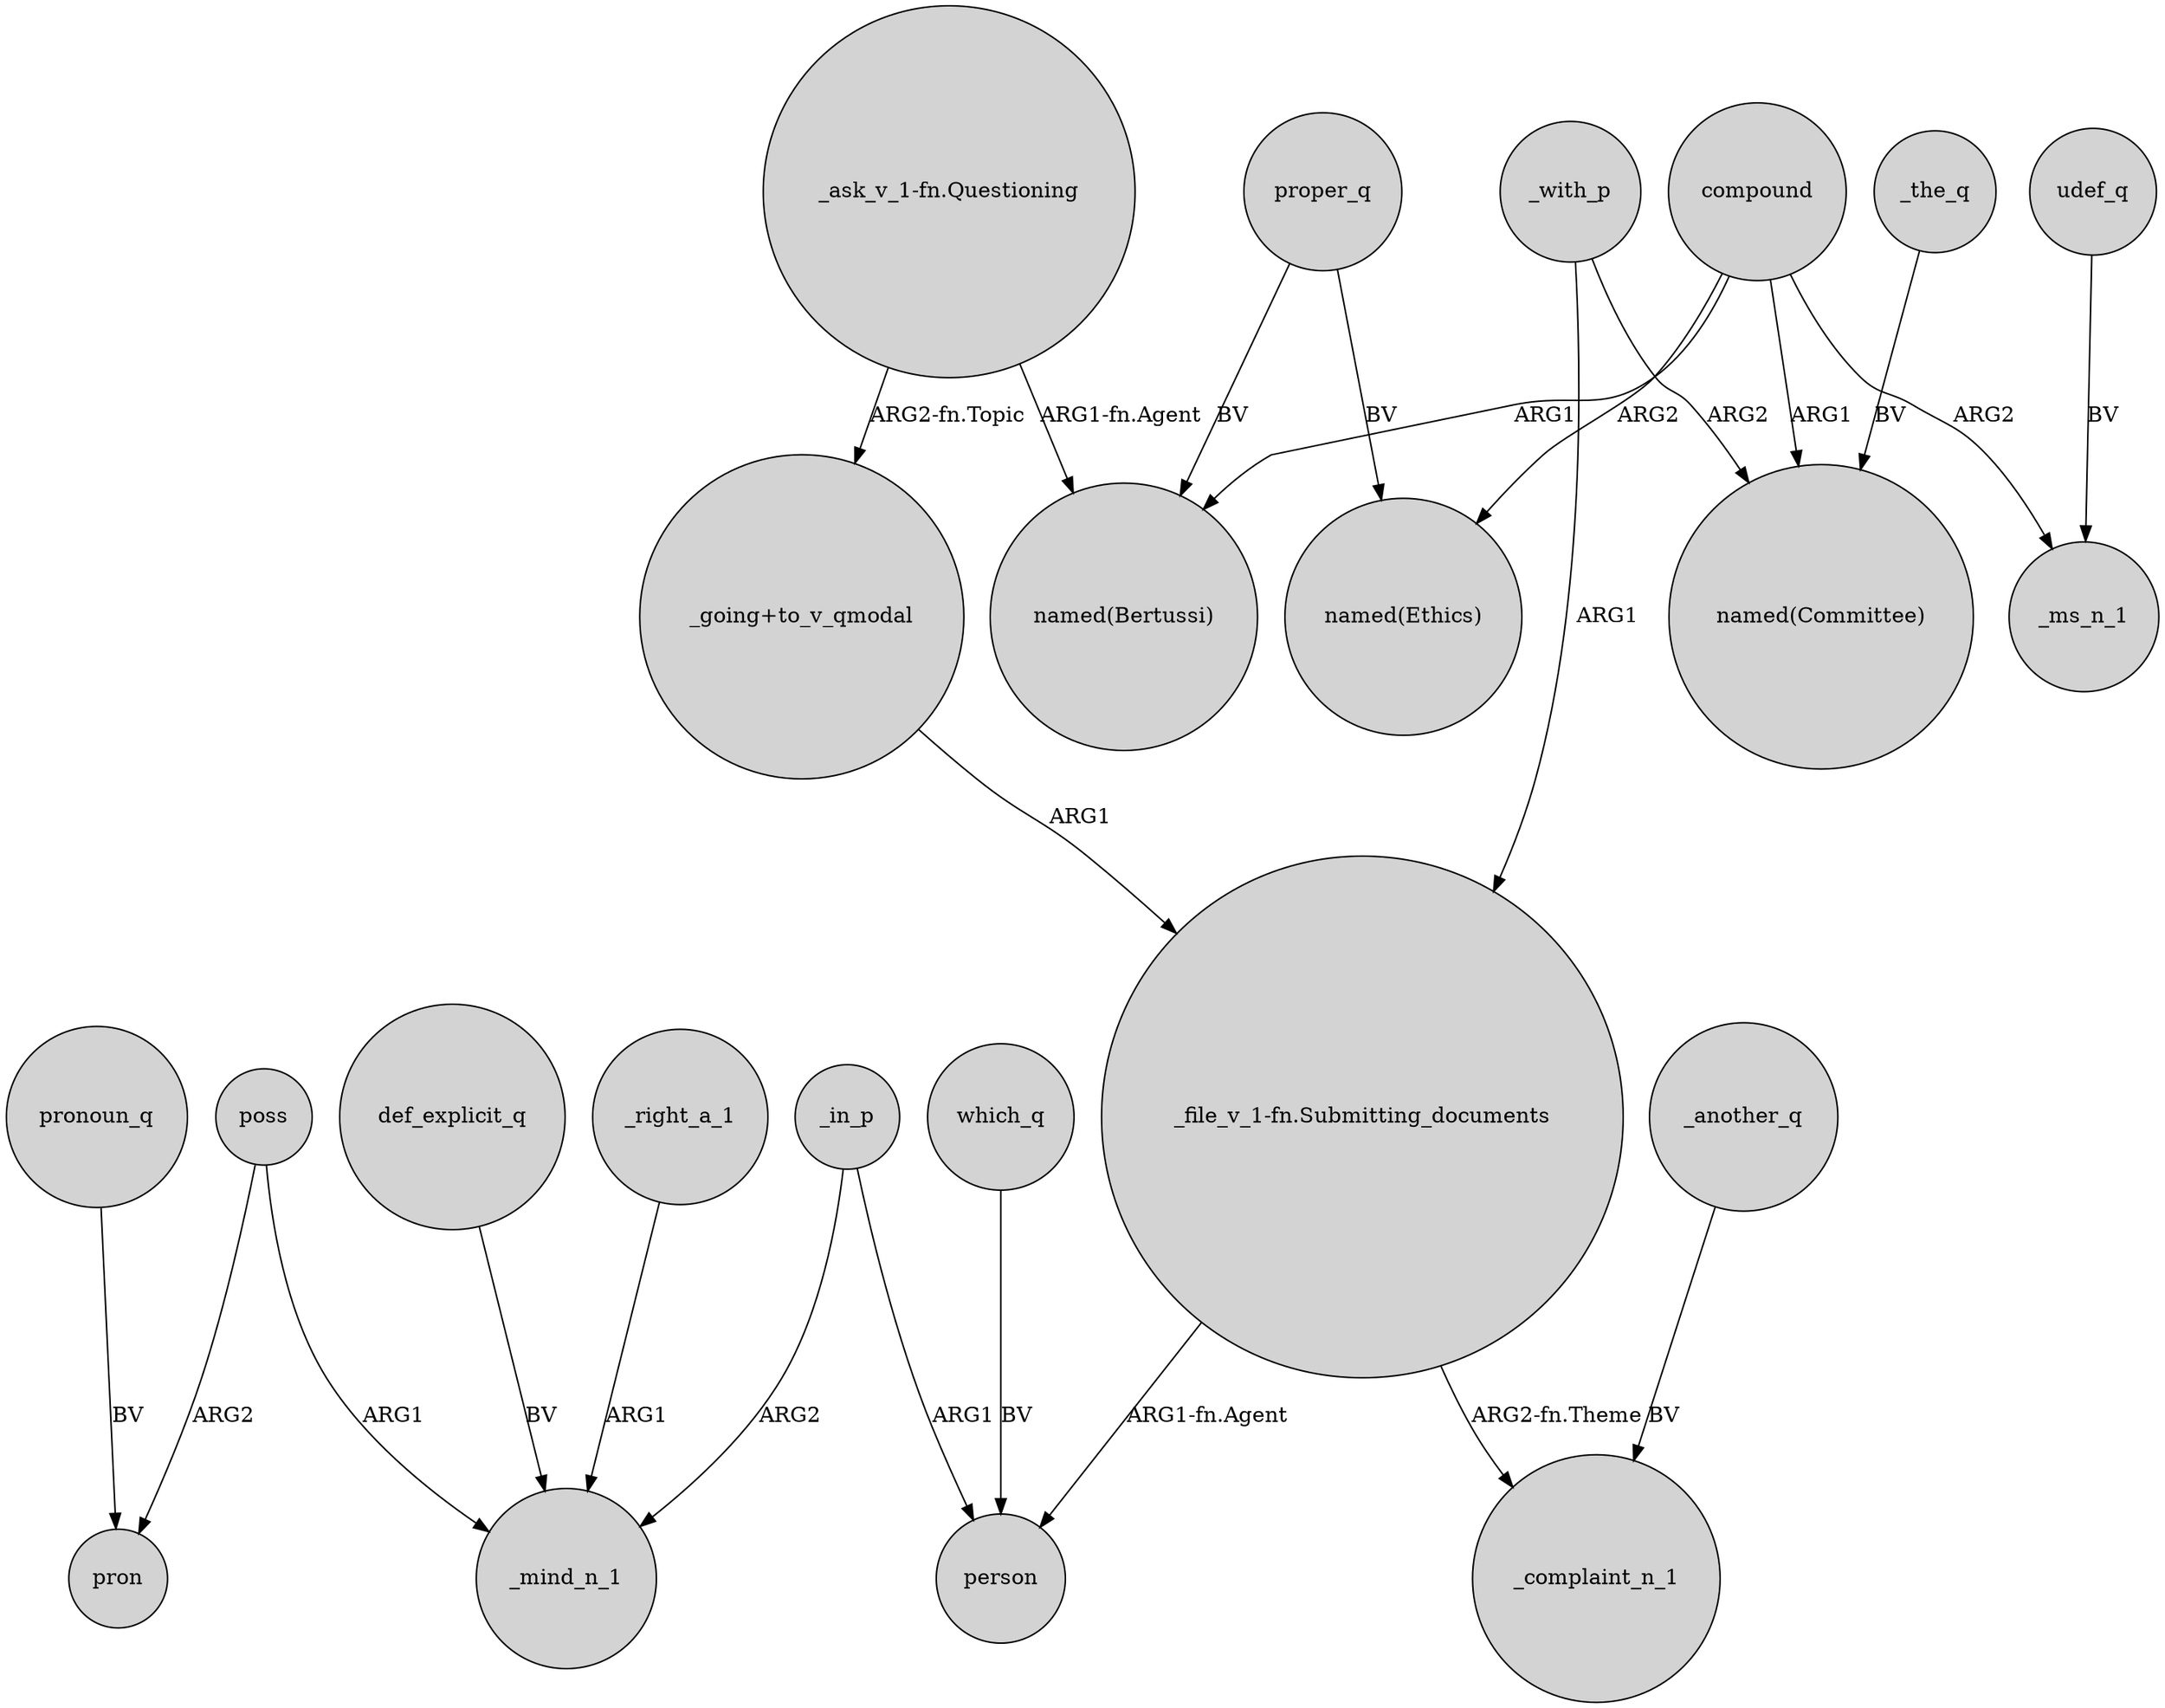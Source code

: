digraph {
	node [shape=circle style=filled]
	poss -> pron [label=ARG2]
	"_ask_v_1-fn.Questioning" -> "_going+to_v_qmodal" [label="ARG2-fn.Topic"]
	compound -> "named(Ethics)" [label=ARG2]
	proper_q -> "named(Ethics)" [label=BV]
	"_file_v_1-fn.Submitting_documents" -> _complaint_n_1 [label="ARG2-fn.Theme"]
	_in_p -> person [label=ARG1]
	_another_q -> _complaint_n_1 [label=BV]
	"_file_v_1-fn.Submitting_documents" -> person [label="ARG1-fn.Agent"]
	_with_p -> "_file_v_1-fn.Submitting_documents" [label=ARG1]
	compound -> _ms_n_1 [label=ARG2]
	def_explicit_q -> _mind_n_1 [label=BV]
	proper_q -> "named(Bertussi)" [label=BV]
	_right_a_1 -> _mind_n_1 [label=ARG1]
	pronoun_q -> pron [label=BV]
	which_q -> person [label=BV]
	udef_q -> _ms_n_1 [label=BV]
	"_going+to_v_qmodal" -> "_file_v_1-fn.Submitting_documents" [label=ARG1]
	compound -> "named(Bertussi)" [label=ARG1]
	_in_p -> _mind_n_1 [label=ARG2]
	"_ask_v_1-fn.Questioning" -> "named(Bertussi)" [label="ARG1-fn.Agent"]
	compound -> "named(Committee)" [label=ARG1]
	_the_q -> "named(Committee)" [label=BV]
	poss -> _mind_n_1 [label=ARG1]
	_with_p -> "named(Committee)" [label=ARG2]
}
